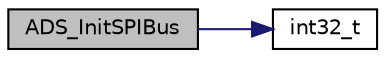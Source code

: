digraph "ADS_InitSPIBus"
{
  edge [fontname="Helvetica",fontsize="10",labelfontname="Helvetica",labelfontsize="10"];
  node [fontname="Helvetica",fontsize="10",shape=record];
  rankdir="LR";
  Node149 [label="ADS_InitSPIBus",height=0.2,width=0.4,color="black", fillcolor="grey75", style="filled", fontcolor="black"];
  Node149 -> Node150 [color="midnightblue",fontsize="10",style="solid",fontname="Helvetica"];
  Node150 [label="int32_t",height=0.2,width=0.4,color="black", fillcolor="white", style="filled",URL="$data__format__service_8h.html#a5d7069350a7d7e65686c77a8038f462f",tooltip="The interface function to append the data on the formated stream. "];
}
